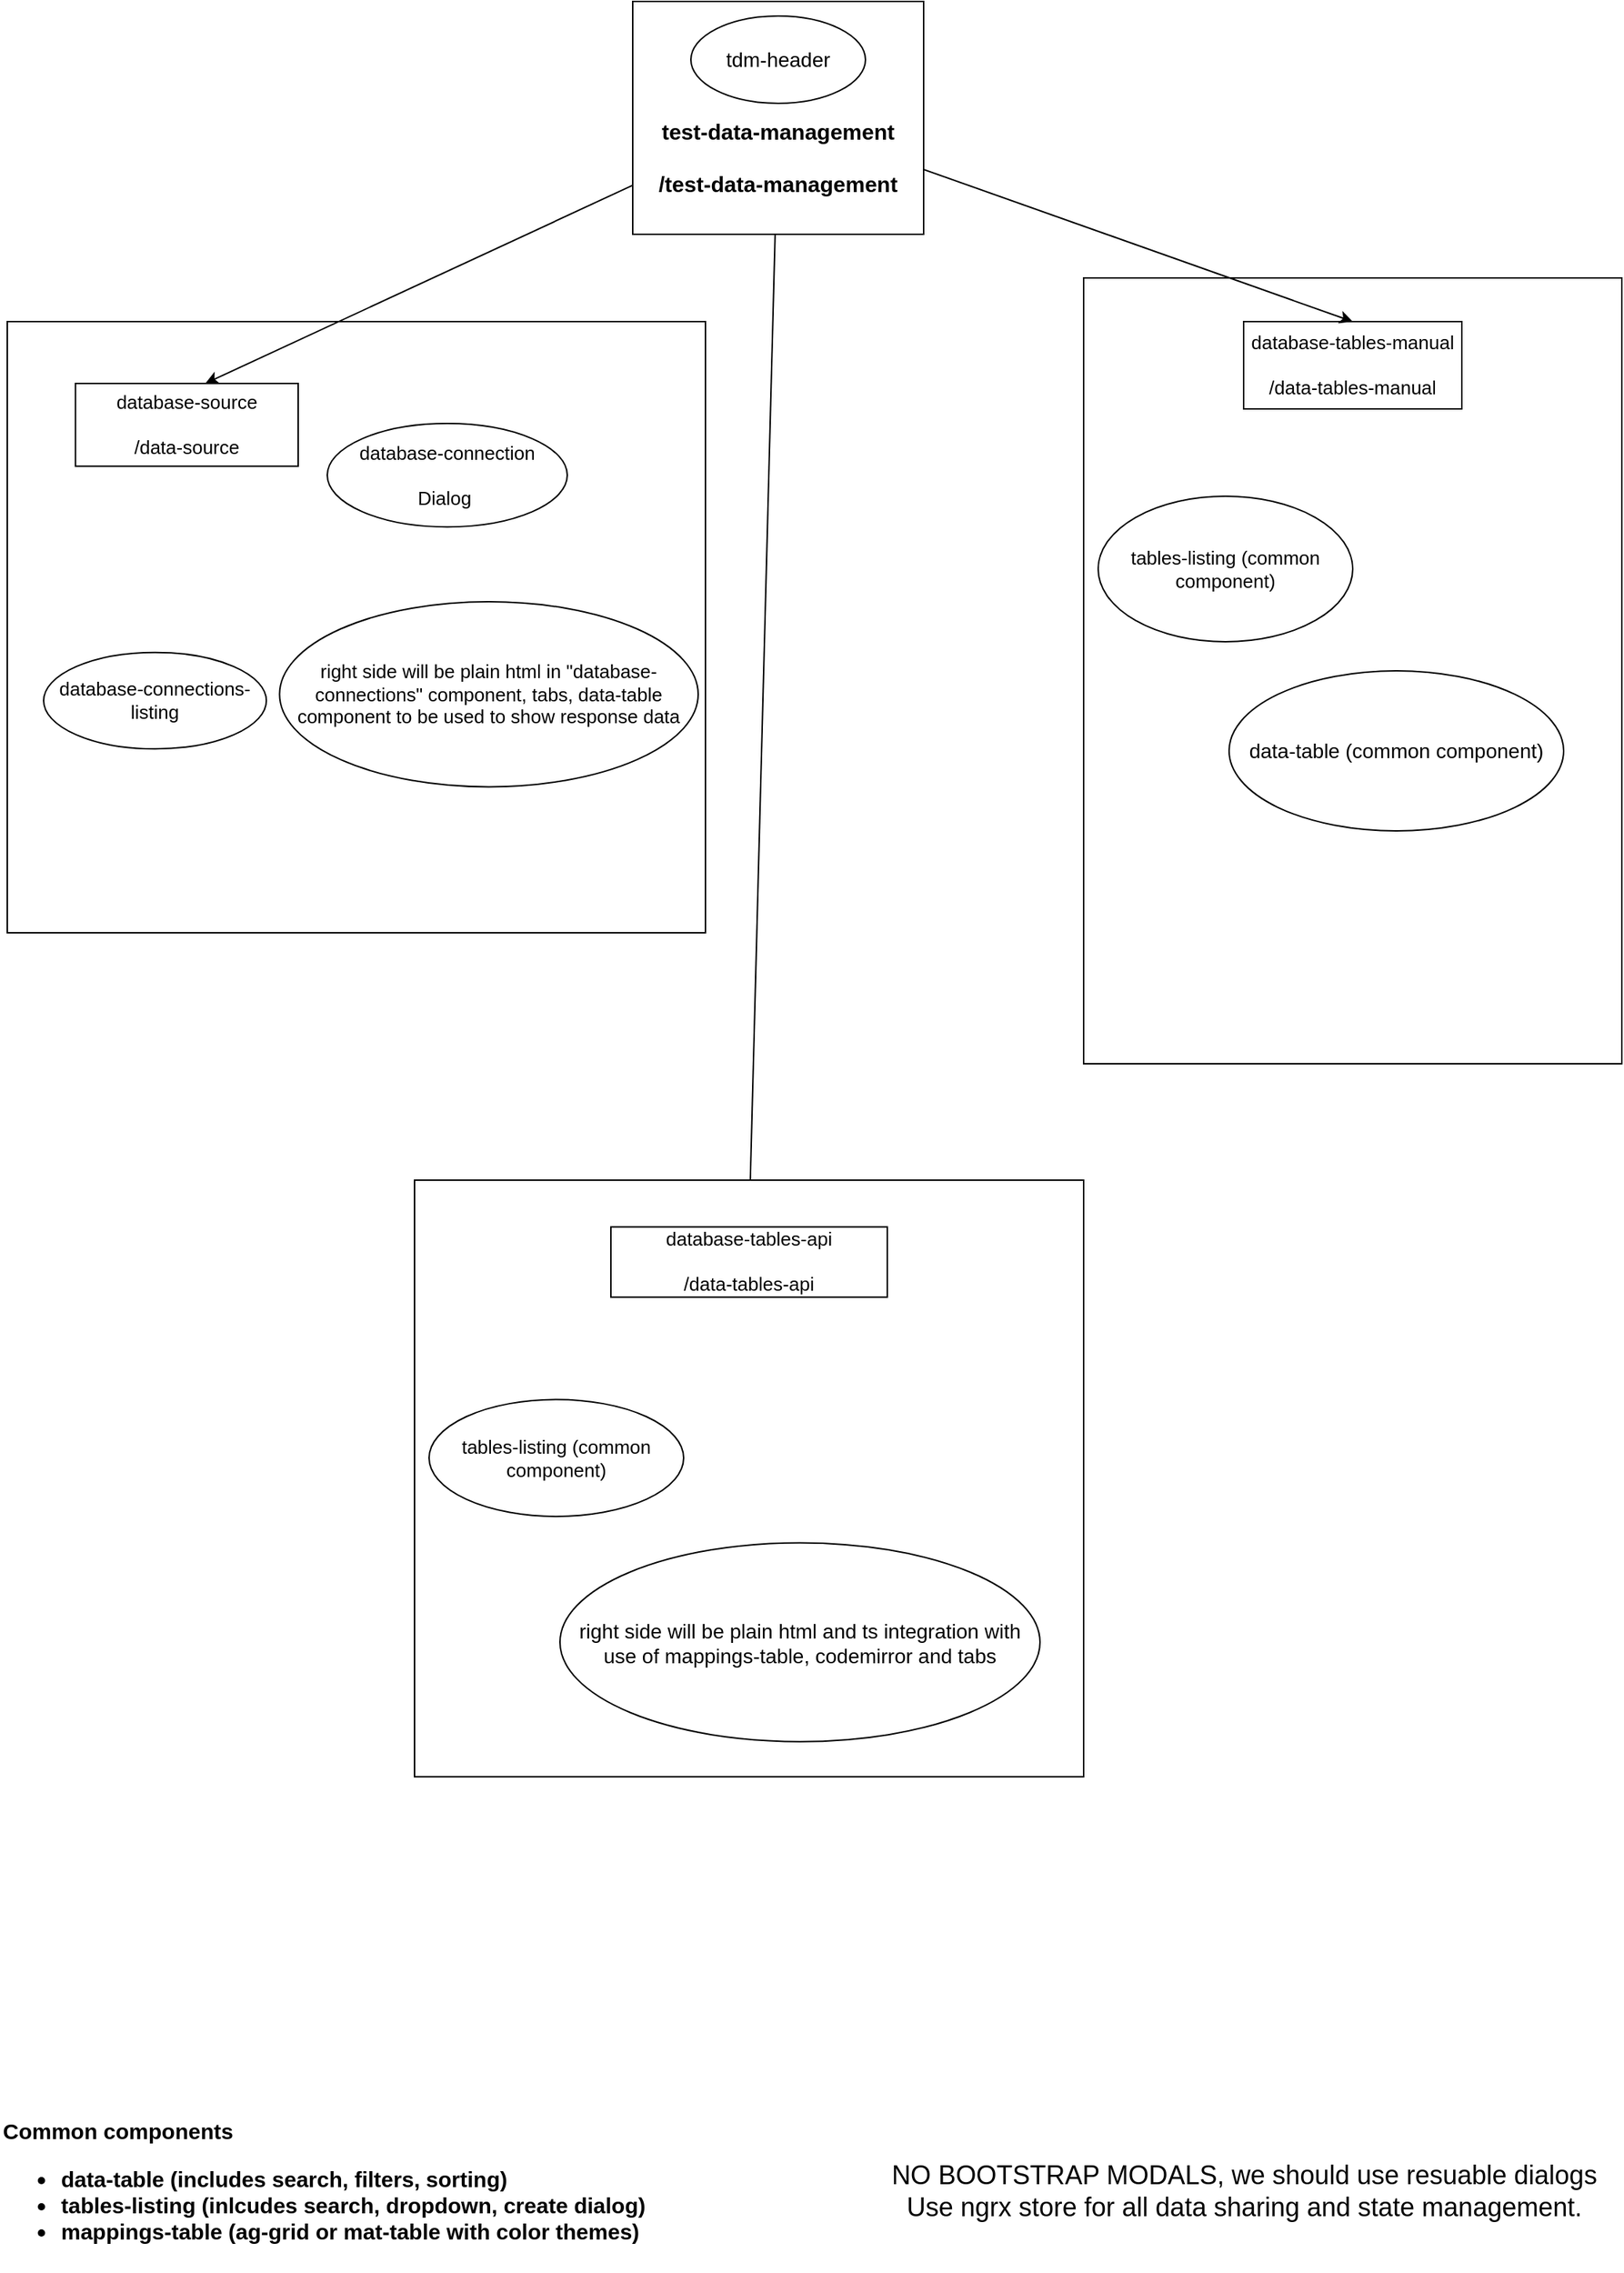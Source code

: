 <mxfile version="17.2.6" type="github">
  <diagram id="gJJPGs2VK2_4q9_w60SD" name="Page-1">
    <mxGraphModel dx="1012" dy="1304" grid="1" gridSize="10" guides="1" tooltips="1" connect="1" arrows="1" fold="1" page="1" pageScale="1" pageWidth="1169" pageHeight="1654" math="0" shadow="0">
      <root>
        <mxCell id="0" />
        <mxCell id="1" parent="0" />
        <mxCell id="N3nrQvBV8vnrWF1qP4O--23" value="" style="rounded=0;whiteSpace=wrap;html=1;fontSize=14;" vertex="1" parent="1">
          <mxGeometry x="770" y="220" width="370" height="540" as="geometry" />
        </mxCell>
        <mxCell id="N3nrQvBV8vnrWF1qP4O--16" value="" style="rounded=0;whiteSpace=wrap;html=1;fontSize=13;" vertex="1" parent="1">
          <mxGeometry x="30" y="250" width="480" height="420" as="geometry" />
        </mxCell>
        <mxCell id="N3nrQvBV8vnrWF1qP4O--1" value="&lt;font style=&quot;font-size: 15px&quot;&gt;&lt;b&gt;&lt;br&gt;&lt;br&gt;&lt;br&gt;test-data-management&lt;br&gt;&lt;br&gt;/test-data-management&lt;br&gt;&lt;/b&gt;&lt;/font&gt;" style="rounded=0;whiteSpace=wrap;html=1;fontSize=13;" vertex="1" parent="1">
          <mxGeometry x="460" y="30" width="200" height="160" as="geometry" />
        </mxCell>
        <mxCell id="N3nrQvBV8vnrWF1qP4O--4" value="" style="endArrow=classic;html=1;rounded=0;entryX=0.583;entryY=0;entryDx=0;entryDy=0;entryPerimeter=0;fontSize=13;" edge="1" parent="1" source="N3nrQvBV8vnrWF1qP4O--1" target="N3nrQvBV8vnrWF1qP4O--2">
          <mxGeometry width="50" height="50" relative="1" as="geometry">
            <mxPoint x="470" y="420" as="sourcePoint" />
            <mxPoint x="520" y="370" as="targetPoint" />
          </mxGeometry>
        </mxCell>
        <mxCell id="N3nrQvBV8vnrWF1qP4O--6" value="database-tables-manual&lt;br style=&quot;font-size: 13px;&quot;&gt;&lt;br style=&quot;font-size: 13px;&quot;&gt;/data-tables-manual" style="rounded=0;whiteSpace=wrap;html=1;fontSize=13;" vertex="1" parent="1">
          <mxGeometry x="880" y="250" width="150" height="60" as="geometry" />
        </mxCell>
        <mxCell id="N3nrQvBV8vnrWF1qP4O--7" value="" style="endArrow=classic;html=1;rounded=0;entryX=0.5;entryY=0;entryDx=0;entryDy=0;fontSize=13;" edge="1" parent="1" source="N3nrQvBV8vnrWF1qP4O--1" target="N3nrQvBV8vnrWF1qP4O--5">
          <mxGeometry width="50" height="50" relative="1" as="geometry">
            <mxPoint x="375.779" y="220.0" as="sourcePoint" />
            <mxPoint x="209.96" y="290.0" as="targetPoint" />
          </mxGeometry>
        </mxCell>
        <mxCell id="N3nrQvBV8vnrWF1qP4O--8" value="" style="endArrow=classic;html=1;rounded=0;entryX=0.5;entryY=0;entryDx=0;entryDy=0;fontSize=13;" edge="1" parent="1" source="N3nrQvBV8vnrWF1qP4O--1" target="N3nrQvBV8vnrWF1qP4O--6">
          <mxGeometry width="50" height="50" relative="1" as="geometry">
            <mxPoint x="479.997" y="210.0" as="sourcePoint" />
            <mxPoint x="491.05" y="280.0" as="targetPoint" />
          </mxGeometry>
        </mxCell>
        <mxCell id="N3nrQvBV8vnrWF1qP4O--14" value="&lt;b style=&quot;font-size: 15px;&quot;&gt;Common components&lt;br style=&quot;font-size: 15px;&quot;&gt;&lt;ul style=&quot;font-size: 15px;&quot;&gt;&lt;li style=&quot;font-size: 15px;&quot;&gt;data-table (includes search, filters, sorting)&lt;/li&gt;&lt;li style=&quot;font-size: 15px;&quot;&gt;tables-listing (inlcudes search, dropdown, create dialog)&lt;/li&gt;&lt;li style=&quot;font-size: 15px;&quot;&gt;mappings-table (ag-grid or mat-table with color themes)&lt;/li&gt;&lt;/ul&gt;&lt;/b&gt;" style="text;html=1;align=left;verticalAlign=middle;resizable=0;points=[];autosize=1;strokeColor=none;fillColor=none;fontSize=15;" vertex="1" parent="1">
          <mxGeometry x="25" y="1480" width="460" height="110" as="geometry" />
        </mxCell>
        <mxCell id="N3nrQvBV8vnrWF1qP4O--18" value="" style="group;fontSize=13;" vertex="1" connectable="0" parent="1">
          <mxGeometry x="55" y="292.5" width="450" height="317.5" as="geometry" />
        </mxCell>
        <mxCell id="N3nrQvBV8vnrWF1qP4O--2" value="database-source&lt;br style=&quot;font-size: 13px&quot;&gt;&lt;br style=&quot;font-size: 13px&quot;&gt;/data-source" style="rounded=0;whiteSpace=wrap;html=1;fontSize=13;" vertex="1" parent="N3nrQvBV8vnrWF1qP4O--18">
          <mxGeometry x="21.875" width="153.125" height="56.866" as="geometry" />
        </mxCell>
        <mxCell id="N3nrQvBV8vnrWF1qP4O--9" value="database-connection&lt;br style=&quot;font-size: 13px;&quot;&gt;&lt;br style=&quot;font-size: 13px;&quot;&gt;Dialog&amp;nbsp;" style="ellipse;whiteSpace=wrap;html=1;fontSize=13;" vertex="1" parent="N3nrQvBV8vnrWF1qP4O--18">
          <mxGeometry x="195" y="27.5" width="165" height="71.08" as="geometry" />
        </mxCell>
        <mxCell id="N3nrQvBV8vnrWF1qP4O--12" value="database-connections-listing" style="ellipse;whiteSpace=wrap;html=1;fontSize=13;" vertex="1" parent="N3nrQvBV8vnrWF1qP4O--18">
          <mxGeometry y="184.818" width="153.125" height="66.343" as="geometry" />
        </mxCell>
        <mxCell id="N3nrQvBV8vnrWF1qP4O--15" value="right side will be plain html in &quot;database-connections&quot; component, tabs, data-table component to be used to show response data" style="ellipse;whiteSpace=wrap;html=1;fontSize=13;" vertex="1" parent="N3nrQvBV8vnrWF1qP4O--18">
          <mxGeometry x="162.2" y="150" width="287.8" height="127.22" as="geometry" />
        </mxCell>
        <mxCell id="N3nrQvBV8vnrWF1qP4O--22" value="" style="group" vertex="1" connectable="0" parent="1">
          <mxGeometry x="310" y="840" width="460" height="410" as="geometry" />
        </mxCell>
        <mxCell id="N3nrQvBV8vnrWF1qP4O--19" value="" style="rounded=0;whiteSpace=wrap;html=1;fontSize=13;" vertex="1" parent="N3nrQvBV8vnrWF1qP4O--22">
          <mxGeometry width="460" height="410" as="geometry" />
        </mxCell>
        <mxCell id="N3nrQvBV8vnrWF1qP4O--5" value="database-tables-api&lt;br style=&quot;font-size: 13px;&quot;&gt;&lt;br style=&quot;font-size: 13px;&quot;&gt;/data-tables-api" style="rounded=0;whiteSpace=wrap;html=1;fontSize=13;" vertex="1" parent="N3nrQvBV8vnrWF1qP4O--22">
          <mxGeometry x="135" y="32.157" width="190" height="48.235" as="geometry" />
        </mxCell>
        <mxCell id="N3nrQvBV8vnrWF1qP4O--20" value="tables-listing (common component)" style="ellipse;whiteSpace=wrap;html=1;fontSize=13;" vertex="1" parent="N3nrQvBV8vnrWF1qP4O--22">
          <mxGeometry x="10" y="150.735" width="175" height="80.392" as="geometry" />
        </mxCell>
        <mxCell id="N3nrQvBV8vnrWF1qP4O--21" value="right side will be plain html and ts integration with use of mappings-table, codemirror and tabs&lt;br style=&quot;font-size: 14px;&quot;&gt;" style="ellipse;whiteSpace=wrap;html=1;fontSize=14;" vertex="1" parent="N3nrQvBV8vnrWF1qP4O--22">
          <mxGeometry x="100" y="249.216" width="330" height="136.667" as="geometry" />
        </mxCell>
        <mxCell id="N3nrQvBV8vnrWF1qP4O--24" value="tables-listing (common component)" style="ellipse;whiteSpace=wrap;html=1;fontSize=13;" vertex="1" parent="1">
          <mxGeometry x="780" y="370" width="175" height="100" as="geometry" />
        </mxCell>
        <mxCell id="N3nrQvBV8vnrWF1qP4O--25" value="data-table (common component)" style="ellipse;whiteSpace=wrap;html=1;fontSize=14;" vertex="1" parent="1">
          <mxGeometry x="870" y="490" width="230" height="110" as="geometry" />
        </mxCell>
        <mxCell id="N3nrQvBV8vnrWF1qP4O--26" value="tdm-header" style="ellipse;whiteSpace=wrap;html=1;fontSize=14;" vertex="1" parent="1">
          <mxGeometry x="500" y="40" width="120" height="60" as="geometry" />
        </mxCell>
        <mxCell id="N3nrQvBV8vnrWF1qP4O--27" value="&lt;font style=&quot;font-size: 18px&quot;&gt;NO BOOTSTRAP MODALS, we should use resuable dialogs&lt;br&gt;Use ngrx store for all data sharing and state management.&lt;/font&gt;" style="text;html=1;align=center;verticalAlign=middle;resizable=0;points=[];autosize=1;strokeColor=none;fillColor=none;fontSize=15;" vertex="1" parent="1">
          <mxGeometry x="630" y="1515" width="500" height="40" as="geometry" />
        </mxCell>
      </root>
    </mxGraphModel>
  </diagram>
</mxfile>

